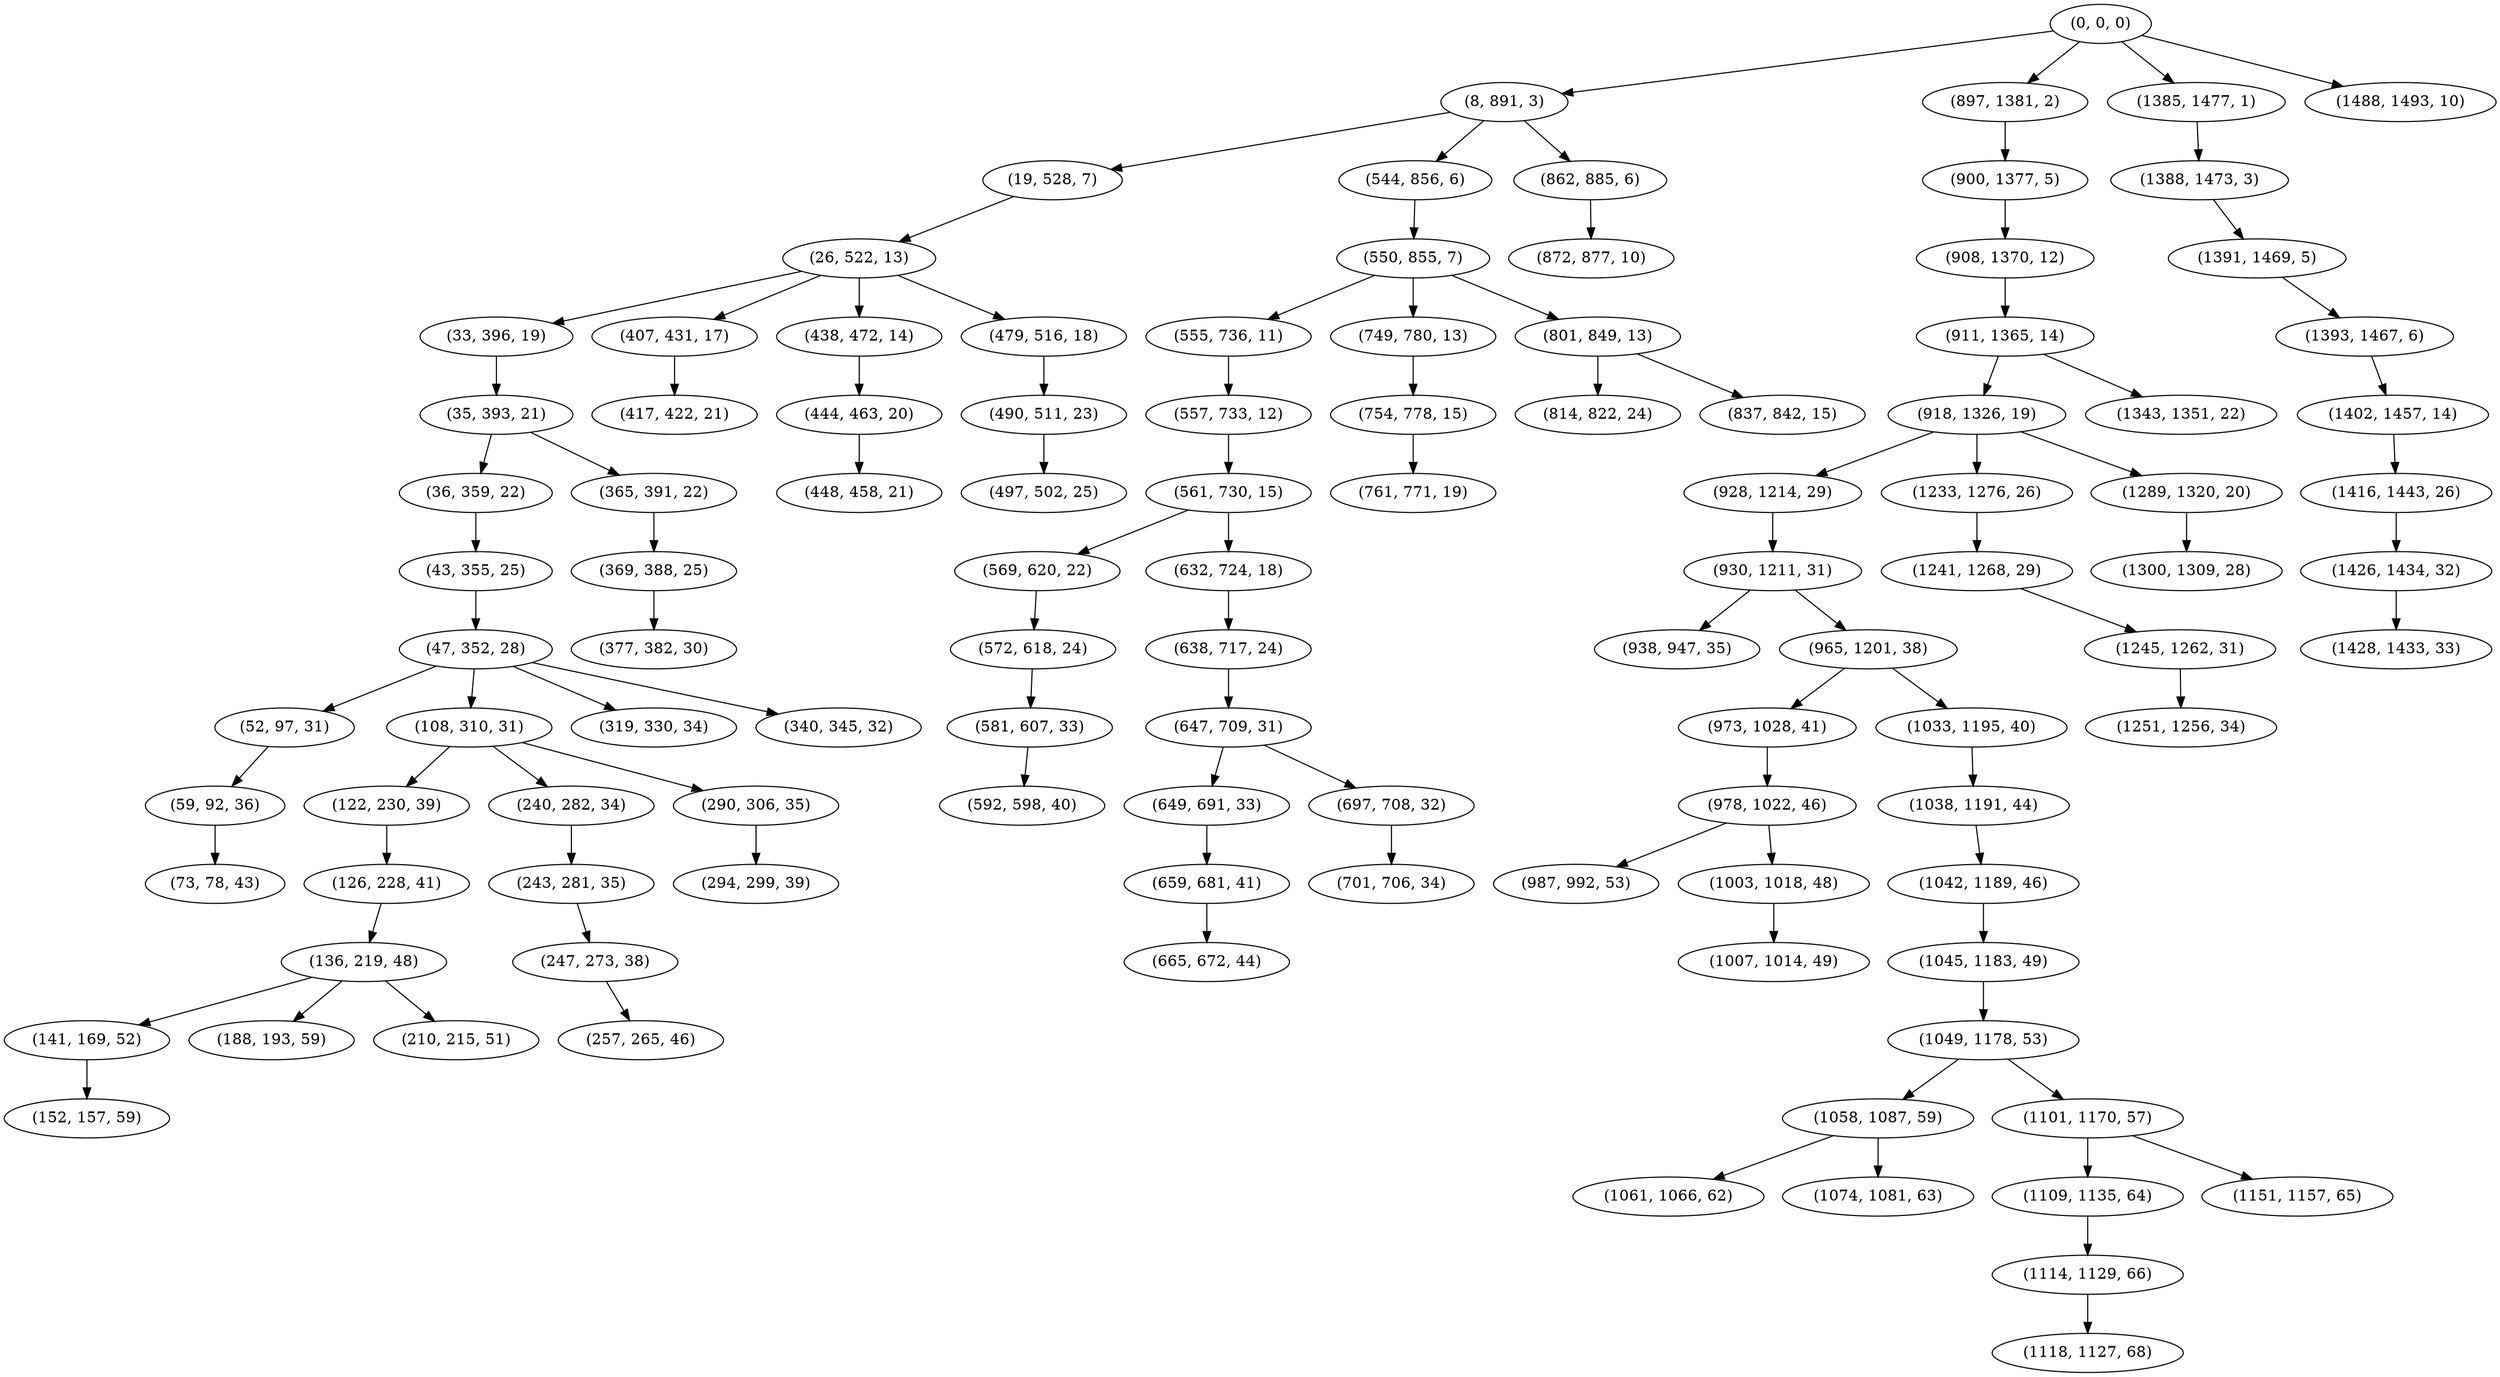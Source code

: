 digraph tree {
    "(0, 0, 0)";
    "(8, 891, 3)";
    "(19, 528, 7)";
    "(26, 522, 13)";
    "(33, 396, 19)";
    "(35, 393, 21)";
    "(36, 359, 22)";
    "(43, 355, 25)";
    "(47, 352, 28)";
    "(52, 97, 31)";
    "(59, 92, 36)";
    "(73, 78, 43)";
    "(108, 310, 31)";
    "(122, 230, 39)";
    "(126, 228, 41)";
    "(136, 219, 48)";
    "(141, 169, 52)";
    "(152, 157, 59)";
    "(188, 193, 59)";
    "(210, 215, 51)";
    "(240, 282, 34)";
    "(243, 281, 35)";
    "(247, 273, 38)";
    "(257, 265, 46)";
    "(290, 306, 35)";
    "(294, 299, 39)";
    "(319, 330, 34)";
    "(340, 345, 32)";
    "(365, 391, 22)";
    "(369, 388, 25)";
    "(377, 382, 30)";
    "(407, 431, 17)";
    "(417, 422, 21)";
    "(438, 472, 14)";
    "(444, 463, 20)";
    "(448, 458, 21)";
    "(479, 516, 18)";
    "(490, 511, 23)";
    "(497, 502, 25)";
    "(544, 856, 6)";
    "(550, 855, 7)";
    "(555, 736, 11)";
    "(557, 733, 12)";
    "(561, 730, 15)";
    "(569, 620, 22)";
    "(572, 618, 24)";
    "(581, 607, 33)";
    "(592, 598, 40)";
    "(632, 724, 18)";
    "(638, 717, 24)";
    "(647, 709, 31)";
    "(649, 691, 33)";
    "(659, 681, 41)";
    "(665, 672, 44)";
    "(697, 708, 32)";
    "(701, 706, 34)";
    "(749, 780, 13)";
    "(754, 778, 15)";
    "(761, 771, 19)";
    "(801, 849, 13)";
    "(814, 822, 24)";
    "(837, 842, 15)";
    "(862, 885, 6)";
    "(872, 877, 10)";
    "(897, 1381, 2)";
    "(900, 1377, 5)";
    "(908, 1370, 12)";
    "(911, 1365, 14)";
    "(918, 1326, 19)";
    "(928, 1214, 29)";
    "(930, 1211, 31)";
    "(938, 947, 35)";
    "(965, 1201, 38)";
    "(973, 1028, 41)";
    "(978, 1022, 46)";
    "(987, 992, 53)";
    "(1003, 1018, 48)";
    "(1007, 1014, 49)";
    "(1033, 1195, 40)";
    "(1038, 1191, 44)";
    "(1042, 1189, 46)";
    "(1045, 1183, 49)";
    "(1049, 1178, 53)";
    "(1058, 1087, 59)";
    "(1061, 1066, 62)";
    "(1074, 1081, 63)";
    "(1101, 1170, 57)";
    "(1109, 1135, 64)";
    "(1114, 1129, 66)";
    "(1118, 1127, 68)";
    "(1151, 1157, 65)";
    "(1233, 1276, 26)";
    "(1241, 1268, 29)";
    "(1245, 1262, 31)";
    "(1251, 1256, 34)";
    "(1289, 1320, 20)";
    "(1300, 1309, 28)";
    "(1343, 1351, 22)";
    "(1385, 1477, 1)";
    "(1388, 1473, 3)";
    "(1391, 1469, 5)";
    "(1393, 1467, 6)";
    "(1402, 1457, 14)";
    "(1416, 1443, 26)";
    "(1426, 1434, 32)";
    "(1428, 1433, 33)";
    "(1488, 1493, 10)";
    "(0, 0, 0)" -> "(8, 891, 3)";
    "(0, 0, 0)" -> "(897, 1381, 2)";
    "(0, 0, 0)" -> "(1385, 1477, 1)";
    "(0, 0, 0)" -> "(1488, 1493, 10)";
    "(8, 891, 3)" -> "(19, 528, 7)";
    "(8, 891, 3)" -> "(544, 856, 6)";
    "(8, 891, 3)" -> "(862, 885, 6)";
    "(19, 528, 7)" -> "(26, 522, 13)";
    "(26, 522, 13)" -> "(33, 396, 19)";
    "(26, 522, 13)" -> "(407, 431, 17)";
    "(26, 522, 13)" -> "(438, 472, 14)";
    "(26, 522, 13)" -> "(479, 516, 18)";
    "(33, 396, 19)" -> "(35, 393, 21)";
    "(35, 393, 21)" -> "(36, 359, 22)";
    "(35, 393, 21)" -> "(365, 391, 22)";
    "(36, 359, 22)" -> "(43, 355, 25)";
    "(43, 355, 25)" -> "(47, 352, 28)";
    "(47, 352, 28)" -> "(52, 97, 31)";
    "(47, 352, 28)" -> "(108, 310, 31)";
    "(47, 352, 28)" -> "(319, 330, 34)";
    "(47, 352, 28)" -> "(340, 345, 32)";
    "(52, 97, 31)" -> "(59, 92, 36)";
    "(59, 92, 36)" -> "(73, 78, 43)";
    "(108, 310, 31)" -> "(122, 230, 39)";
    "(108, 310, 31)" -> "(240, 282, 34)";
    "(108, 310, 31)" -> "(290, 306, 35)";
    "(122, 230, 39)" -> "(126, 228, 41)";
    "(126, 228, 41)" -> "(136, 219, 48)";
    "(136, 219, 48)" -> "(141, 169, 52)";
    "(136, 219, 48)" -> "(188, 193, 59)";
    "(136, 219, 48)" -> "(210, 215, 51)";
    "(141, 169, 52)" -> "(152, 157, 59)";
    "(240, 282, 34)" -> "(243, 281, 35)";
    "(243, 281, 35)" -> "(247, 273, 38)";
    "(247, 273, 38)" -> "(257, 265, 46)";
    "(290, 306, 35)" -> "(294, 299, 39)";
    "(365, 391, 22)" -> "(369, 388, 25)";
    "(369, 388, 25)" -> "(377, 382, 30)";
    "(407, 431, 17)" -> "(417, 422, 21)";
    "(438, 472, 14)" -> "(444, 463, 20)";
    "(444, 463, 20)" -> "(448, 458, 21)";
    "(479, 516, 18)" -> "(490, 511, 23)";
    "(490, 511, 23)" -> "(497, 502, 25)";
    "(544, 856, 6)" -> "(550, 855, 7)";
    "(550, 855, 7)" -> "(555, 736, 11)";
    "(550, 855, 7)" -> "(749, 780, 13)";
    "(550, 855, 7)" -> "(801, 849, 13)";
    "(555, 736, 11)" -> "(557, 733, 12)";
    "(557, 733, 12)" -> "(561, 730, 15)";
    "(561, 730, 15)" -> "(569, 620, 22)";
    "(561, 730, 15)" -> "(632, 724, 18)";
    "(569, 620, 22)" -> "(572, 618, 24)";
    "(572, 618, 24)" -> "(581, 607, 33)";
    "(581, 607, 33)" -> "(592, 598, 40)";
    "(632, 724, 18)" -> "(638, 717, 24)";
    "(638, 717, 24)" -> "(647, 709, 31)";
    "(647, 709, 31)" -> "(649, 691, 33)";
    "(647, 709, 31)" -> "(697, 708, 32)";
    "(649, 691, 33)" -> "(659, 681, 41)";
    "(659, 681, 41)" -> "(665, 672, 44)";
    "(697, 708, 32)" -> "(701, 706, 34)";
    "(749, 780, 13)" -> "(754, 778, 15)";
    "(754, 778, 15)" -> "(761, 771, 19)";
    "(801, 849, 13)" -> "(814, 822, 24)";
    "(801, 849, 13)" -> "(837, 842, 15)";
    "(862, 885, 6)" -> "(872, 877, 10)";
    "(897, 1381, 2)" -> "(900, 1377, 5)";
    "(900, 1377, 5)" -> "(908, 1370, 12)";
    "(908, 1370, 12)" -> "(911, 1365, 14)";
    "(911, 1365, 14)" -> "(918, 1326, 19)";
    "(911, 1365, 14)" -> "(1343, 1351, 22)";
    "(918, 1326, 19)" -> "(928, 1214, 29)";
    "(918, 1326, 19)" -> "(1233, 1276, 26)";
    "(918, 1326, 19)" -> "(1289, 1320, 20)";
    "(928, 1214, 29)" -> "(930, 1211, 31)";
    "(930, 1211, 31)" -> "(938, 947, 35)";
    "(930, 1211, 31)" -> "(965, 1201, 38)";
    "(965, 1201, 38)" -> "(973, 1028, 41)";
    "(965, 1201, 38)" -> "(1033, 1195, 40)";
    "(973, 1028, 41)" -> "(978, 1022, 46)";
    "(978, 1022, 46)" -> "(987, 992, 53)";
    "(978, 1022, 46)" -> "(1003, 1018, 48)";
    "(1003, 1018, 48)" -> "(1007, 1014, 49)";
    "(1033, 1195, 40)" -> "(1038, 1191, 44)";
    "(1038, 1191, 44)" -> "(1042, 1189, 46)";
    "(1042, 1189, 46)" -> "(1045, 1183, 49)";
    "(1045, 1183, 49)" -> "(1049, 1178, 53)";
    "(1049, 1178, 53)" -> "(1058, 1087, 59)";
    "(1049, 1178, 53)" -> "(1101, 1170, 57)";
    "(1058, 1087, 59)" -> "(1061, 1066, 62)";
    "(1058, 1087, 59)" -> "(1074, 1081, 63)";
    "(1101, 1170, 57)" -> "(1109, 1135, 64)";
    "(1101, 1170, 57)" -> "(1151, 1157, 65)";
    "(1109, 1135, 64)" -> "(1114, 1129, 66)";
    "(1114, 1129, 66)" -> "(1118, 1127, 68)";
    "(1233, 1276, 26)" -> "(1241, 1268, 29)";
    "(1241, 1268, 29)" -> "(1245, 1262, 31)";
    "(1245, 1262, 31)" -> "(1251, 1256, 34)";
    "(1289, 1320, 20)" -> "(1300, 1309, 28)";
    "(1385, 1477, 1)" -> "(1388, 1473, 3)";
    "(1388, 1473, 3)" -> "(1391, 1469, 5)";
    "(1391, 1469, 5)" -> "(1393, 1467, 6)";
    "(1393, 1467, 6)" -> "(1402, 1457, 14)";
    "(1402, 1457, 14)" -> "(1416, 1443, 26)";
    "(1416, 1443, 26)" -> "(1426, 1434, 32)";
    "(1426, 1434, 32)" -> "(1428, 1433, 33)";
}
